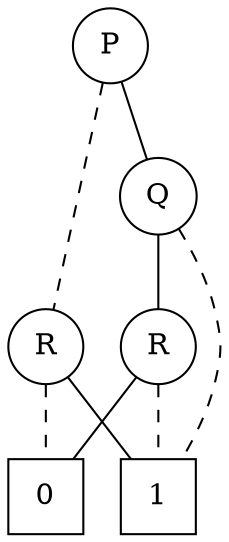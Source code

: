 digraph G {
  p [label=P shape=circle]
	p -> r0 [arrowhead=none style=dashed]
	p -> q1 [arrowhead=none]
  0 [label=0 shape=square]
  1 [label=1 shape=square]
  r0 [label=R shape=circle]
  r0 -> 0 [arrowhead=none style=dashed]
  r0 -> 1 [arrowhead=none]
  q1 [label=Q shape=circle]
  q1 -> 1 [arrowhead=none style=dashed]
  q1 -> r3 [arrowhead=none]
  r3 [label=R shape=circle]
  r3 -> 0 [arrowhead=none]
  r3 -> 1 [arrowhead=none style=dashed]
}

